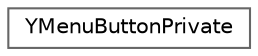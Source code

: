 digraph "Graphical Class Hierarchy"
{
 // LATEX_PDF_SIZE
  bgcolor="transparent";
  edge [fontname=Helvetica,fontsize=10,labelfontname=Helvetica,labelfontsize=10];
  node [fontname=Helvetica,fontsize=10,shape=box,height=0.2,width=0.4];
  rankdir="LR";
  Node0 [id="Node000000",label="YMenuButtonPrivate",height=0.2,width=0.4,color="grey40", fillcolor="white", style="filled",URL="$structYMenuButtonPrivate.html",tooltip=" "];
}
